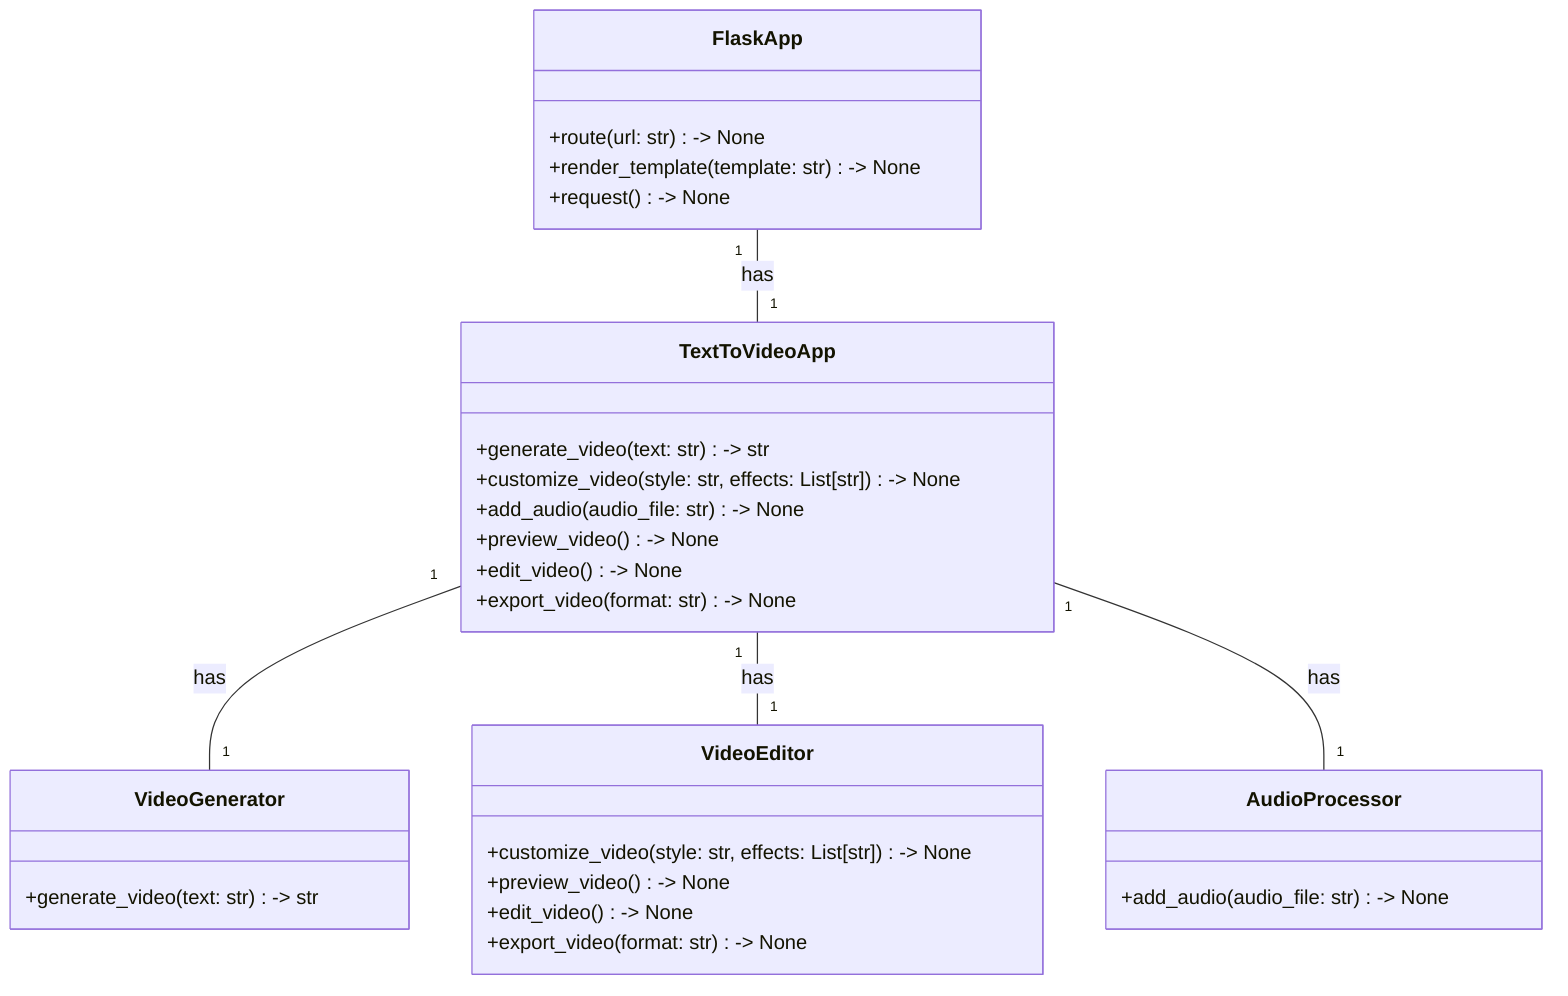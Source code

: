 classDiagram
    class TextToVideoApp{
        +generate_video(text: str) -> str
        +customize_video(style: str, effects: List[str]) -> None
        +add_audio(audio_file: str) -> None
        +preview_video() -> None
        +edit_video() -> None
        +export_video(format: str) -> None
    }
    class VideoGenerator{
        +generate_video(text: str) -> str
    }
    class VideoEditor{
        +customize_video(style: str, effects: List[str]) -> None
        +preview_video() -> None
        +edit_video() -> None
        +export_video(format: str) -> None
    }
    class AudioProcessor{
        +add_audio(audio_file: str) -> None
    }
    class FlaskApp{
        +route(url: str) -> None
        +render_template(template: str) -> None
        +request() -> None
    }
    TextToVideoApp "1" -- "1" VideoGenerator: has
    TextToVideoApp "1" -- "1" VideoEditor: has
    TextToVideoApp "1" -- "1" AudioProcessor: has
    FlaskApp "1" -- "1" TextToVideoApp: has